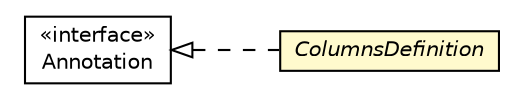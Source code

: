 #!/usr/local/bin/dot
#
# Class diagram 
# Generated by UMLGraph version R5_6-24-gf6e263 (http://www.umlgraph.org/)
#

digraph G {
	edge [fontname="Helvetica",fontsize=10,labelfontname="Helvetica",labelfontsize=10];
	node [fontname="Helvetica",fontsize=10,shape=plaintext];
	nodesep=0.25;
	ranksep=0.5;
	rankdir=LR;
	// com.gwtplatform.carstore.client.columninitializer.ColumnsDefinition
	c141297 [label=<<table title="com.gwtplatform.carstore.client.columninitializer.ColumnsDefinition" border="0" cellborder="1" cellspacing="0" cellpadding="2" port="p" bgcolor="lemonChiffon" href="./ColumnsDefinition.html">
		<tr><td><table border="0" cellspacing="0" cellpadding="1">
<tr><td align="center" balign="center"><font face="Helvetica-Oblique"> ColumnsDefinition </font></td></tr>
		</table></td></tr>
		</table>>, URL="./ColumnsDefinition.html", fontname="Helvetica", fontcolor="black", fontsize=10.0];
	//com.gwtplatform.carstore.client.columninitializer.ColumnsDefinition implements java.lang.annotation.Annotation
	c141452:p -> c141297:p [dir=back,arrowtail=empty,style=dashed];
	// java.lang.annotation.Annotation
	c141452 [label=<<table title="java.lang.annotation.Annotation" border="0" cellborder="1" cellspacing="0" cellpadding="2" port="p" href="http://download.oracle.com/javase/6/docs/api/java/lang/annotation/Annotation.html">
		<tr><td><table border="0" cellspacing="0" cellpadding="1">
<tr><td align="center" balign="center"> &#171;interface&#187; </td></tr>
<tr><td align="center" balign="center"> Annotation </td></tr>
		</table></td></tr>
		</table>>, URL="http://download.oracle.com/javase/6/docs/api/java/lang/annotation/Annotation.html", fontname="Helvetica", fontcolor="black", fontsize=10.0];
}

